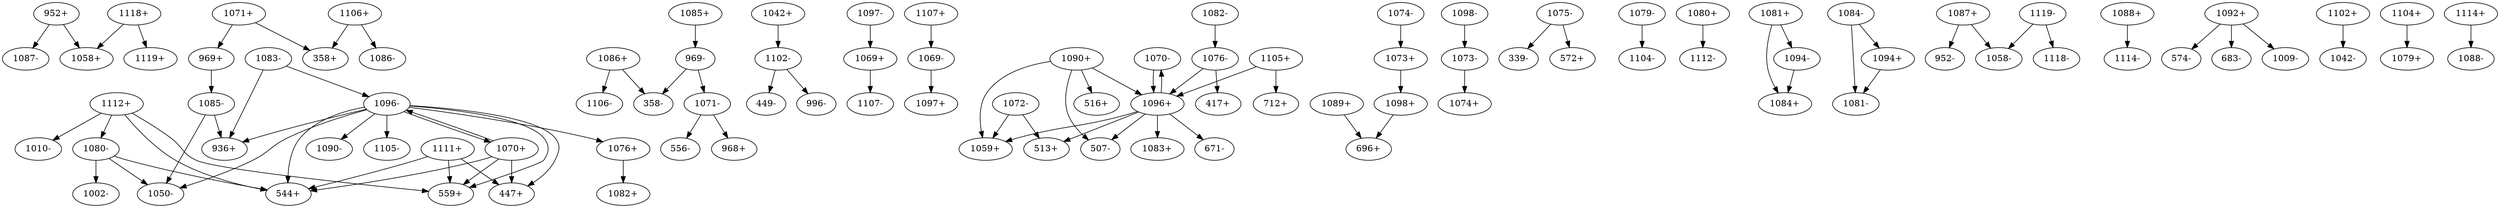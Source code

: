 digraph dist {
graph [k=96 s=1000 n=10]
"952+" -> "1058+" [d=-173 e=20.3 n=40]
"952+" -> "1087-" [d=-92 e=40.6 n=10]
"969+" -> "1085-" [d=-107 e=33.2 n=15]
"969-" -> "358-" [d=-136 e=20.3 n=40]
"969-" -> "1071-" [d=-137 e=31.2 n=17]
"1042+" -> "1102-" [d=-133 e=21.4 n=36]
"1069+" -> "1107-" [d=-191 e=28.7 n=20]
"1069-" -> "1097+" [d=-178 e=17.0 n=57]
"1070+" -> "447+" [d=-32 e=32.1 n=16]
"1070+" -> "544+" [d=12 e=34.4 n=14]
"1070+" -> "559+" [d=-17 e=22.4 n=33]
"1070+" -> "1096-" [d=-90784 e=28.0 n=21]
"1070-" -> "1096+" [d=-149737 e=23.5 n=30]
"1071+" -> "358+" [d=-130 e=17.8 n=52]
"1071+" -> "969+" [d=-137 e=31.2 n=17]
"1071-" -> "556-" [d=-80 e=29.5 n=19]
"1071-" -> "968+" [d=-119 e=20.1 n=41]
"1072-" -> "513+" [d=-142 e=23.5 n=30]
"1072-" -> "1059+" [d=-73 e=40.6 n=10]
"1073+" -> "1098+" [d=-140 e=17.2 n=56]
"1073-" -> "1074+" [d=-164 e=20.3 n=40]
"1074-" -> "1073+" [d=-164 e=20.3 n=40]
"1075-" -> "339-" [d=-151 e=29.5 n=19]
"1075-" -> "572+" [d=-9 e=40.6 n=10]
"1076+" -> "1082+" [d=-538 e=31.2 n=17]
"1076-" -> "417+" [d=-152 e=21.1 n=37]
"1076-" -> "1096+" [d=-90872 e=38.8 n=11]
"1079-" -> "1104-" [d=-212 e=23.5 n=30]
"1080+" -> "1112-" [d=-223223 e=34.4 n=14]
"1080-" -> "544+" [d=-139 e=38.8 n=11]
"1080-" -> "1002-" [d=-80 e=22.0 n=34]
"1080-" -> "1050-" [d=-100 e=28.7 n=20]
"1081+" -> "1084+" [d=-125 e=21.7 n=35]
"1081+" -> "1094-" [d=-45289 e=25.7 n=25]
"1082-" -> "1076-" [d=-538 e=31.2 n=17]
"1083-" -> "936+" [d=-84 e=30.3 n=18]
"1083-" -> "1096-" [d=-90741 e=18.6 n=48]
"1084-" -> "1081-" [d=-125 e=21.7 n=35]
"1084-" -> "1094+" [d=-39663 e=22.7 n=32]
"1085+" -> "969-" [d=-107 e=33.2 n=15]
"1085-" -> "936+" [d=-130 e=19.0 n=46]
"1085-" -> "1050-" [d=-52 e=37.1 n=12]
"1086+" -> "358-" [d=-153 e=23.5 n=30]
"1086+" -> "1106-" [d=-93 e=34.4 n=14]
"1087+" -> "952-" [d=-92 e=40.6 n=10]
"1087+" -> "1058-" [d=-120 e=19.6 n=43]
"1088+" -> "1114-" [d=-158 e=30.3 n=18]
"1089+" -> "696+" [d=-124 e=19.8 n=42]
"1090+" -> "507-" [d=-36 e=32.1 n=16]
"1090+" -> "516+" [d=2 e=40.6 n=10]
"1090+" -> "1059+" [d=-53 e=34.4 n=14]
"1090+" -> "1096+" [d=-90784 e=38.8 n=11]
"1092+" -> "574-" [d=-69 e=31.2 n=17]
"1092+" -> "683-" [d=-31 e=34.4 n=14]
"1092+" -> "1009-" [d=-59 e=34.4 n=14]
"1094+" -> "1081-" [d=-45289 e=25.7 n=25]
"1094-" -> "1084+" [d=-39663 e=22.7 n=32]
"1096+" -> "507-" [d=-9 e=30.3 n=18]
"1096+" -> "513+" [d=-130 e=37.1 n=12]
"1096+" -> "671-" [d=-43 e=30.3 n=18]
"1096+" -> "1059+" [d=-22 e=24.7 n=27]
"1096+" -> "1070-" [d=-90784 e=28.0 n=21]
"1096+" -> "1083+" [d=-90741 e=18.6 n=48]
"1096-" -> "447+" [d=-52 e=32.1 n=16]
"1096-" -> "544+" [d=7 e=35.7 n=13]
"1096-" -> "559+" [d=-56 e=38.8 n=11]
"1096-" -> "936+" [d=-105 e=28.7 n=20]
"1096-" -> "1050-" [d=-20 e=40.6 n=10]
"1096-" -> "1070+" [d=-149737 e=23.5 n=30]
"1096-" -> "1076+" [d=-90872 e=38.8 n=11]
"1096-" -> "1090-" [d=-90784 e=38.8 n=11]
"1096-" -> "1105-" [d=-90802 e=32.1 n=16]
"1097-" -> "1069+" [d=-178 e=17.0 n=57]
"1098+" -> "696+" [d=-94 e=30.3 n=18]
"1098-" -> "1073-" [d=-140 e=17.2 n=56]
"1102+" -> "1042-" [d=-133 e=21.4 n=36]
"1102-" -> "449-" [d=-117 e=23.1 n=31]
"1102-" -> "996-" [d=-62 e=35.7 n=13]
"1104+" -> "1079+" [d=-212 e=23.5 n=30]
"1105+" -> "712+" [d=-92 e=35.7 n=13]
"1105+" -> "1096+" [d=-90802 e=32.1 n=16]
"1106+" -> "358+" [d=-103 e=24.3 n=28]
"1106+" -> "1086-" [d=-93 e=34.4 n=14]
"1107+" -> "1069-" [d=-191 e=28.7 n=20]
"1111+" -> "447+" [d=-100 e=40.6 n=10]
"1111+" -> "544+" [d=-93 e=33.2 n=15]
"1111+" -> "559+" [d=-35 e=34.4 n=14]
"1112+" -> "544+" [d=-64 e=40.6 n=10]
"1112+" -> "559+" [d=-21 e=40.6 n=10]
"1112+" -> "1010-" [d=-107 e=25.2 n=26]
"1112+" -> "1080-" [d=-223223 e=34.4 n=14]
"1114+" -> "1088-" [d=-158 e=30.3 n=18]
"1118+" -> "1058+" [d=-158 e=18.4 n=49]
"1118+" -> "1119+" [d=-101 e=40.6 n=10]
"1119-" -> "1058-" [d=-126 e=20.6 n=39]
"1119-" -> "1118-" [d=-101 e=40.6 n=10]
}
